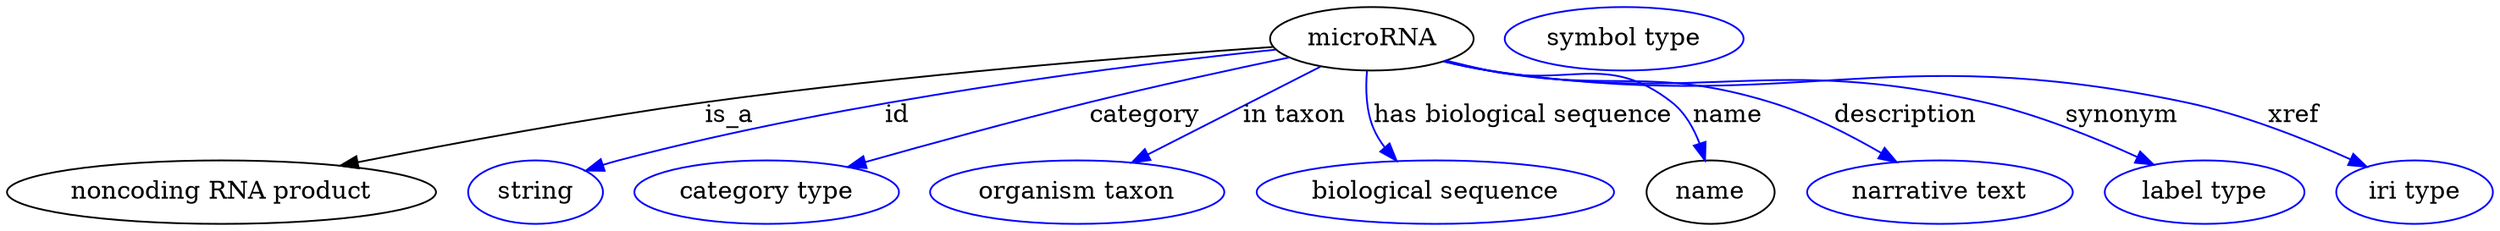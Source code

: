 digraph {
	graph [bb="0,0,1150.5,123"];
	node [label="\N"];
	microRNA	 [height=0.5,
		label=microRNA,
		pos="634.14,105",
		width=1.3902];
	"noncoding RNA product"	 [height=0.5,
		pos="98.141,18",
		width=2.7261];
	microRNA -> "noncoding RNA product"	 [label=is_a,
		lp="336.14,61.5",
		pos="e,155.66,32.679 585.21,100.9 524.1,95.411 416.45,84.533 325.14,69 271.09,59.806 210.54,46.024 165.58,35.104"];
	id	 [color=blue,
		height=0.5,
		label=string,
		pos="245.14,18",
		width=0.84854];
	microRNA -> id	 [color=blue,
		label=id,
		lp="413.64,61.5",
		pos="e,268.92,29.72 586.67,99.251 518.67,90.204 390.15,70.073 285.14,36 282.88,35.266 280.58,34.444 278.27,33.565",
		style=solid];
	category	 [color=blue,
		height=0.5,
		label="category type",
		pos="352.14,18",
		width=1.6249];
	microRNA -> category	 [color=blue,
		label=category,
		lp="528.64,61.5",
		pos="e,390.96,31.531 593.61,94.243 568.12,87.342 534.6,78.015 505.14,69 470.02,58.253 430.72,45.13 400.75,34.887",
		style=solid];
	"in taxon"	 [color=blue,
		height=0.5,
		label="organism taxon",
		pos="494.14,18",
		width=1.8234];
	microRNA -> "in taxon"	 [color=blue,
		label="in taxon",
		lp="595.64,61.5",
		pos="e,520.73,34.526 608.79,89.245 586.61,75.464 554.17,55.306 529.46,39.947",
		style=solid];
	"has biological sequence"	 [color=blue,
		height=0.5,
		label="biological sequence",
		pos="658.14,18",
		width=2.2387];
	microRNA -> "has biological sequence"	 [color=blue,
		label="has biological sequence",
		lp="700.14,61.5",
		pos="e,643.87,36.092 632.13,86.688 631.62,76.804 631.96,64.51 635.14,54 636.06,50.974 637.31,47.958 638.75,45.032",
		style=solid];
	name	 [height=0.5,
		pos="787.14,18",
		width=0.84854];
	microRNA -> name	 [color=blue,
		label=name,
		lp="792.64,61.5",
		pos="e,783.62,36.008 672.14,93.094 679.11,91 686.33,88.889 693.14,87 724.93,78.185 740,90.357 765.14,69 772.22,62.987 777.09,54.28 780.4,\
45.756",
		style=solid];
	description	 [color=blue,
		height=0.5,
		label="narrative text",
		pos="893.14,18",
		width=1.6068];
	microRNA -> description	 [color=blue,
		label=description,
		lp="873.64,61.5",
		pos="e,871.75,34.93 671.06,92.835 678.33,90.696 685.94,88.635 693.14,87 745.31,75.164 762.01,87.644 812.14,69 830.37,62.221 848.86,50.982 \
863.56,40.777",
		style=solid];
	synonym	 [color=blue,
		height=0.5,
		label="label type",
		pos="1014.1,18",
		width=1.2638];
	microRNA -> synonym	 [color=blue,
		label=synonym,
		lp="973.64,61.5",
		pos="e,989.03,33.33 670.66,92.541 678.03,90.401 685.78,88.414 693.14,87 787.31,68.907 815.62,94.205 908.14,69 933.43,62.11 960,49.31 \
980.22,38.258",
		style=solid];
	xref	 [color=blue,
		height=0.5,
		label="iri type",
		pos="1114.1,18",
		width=1.011];
	microRNA -> xref	 [color=blue,
		label=xref,
		lp="1055.1,61.5",
		pos="e,1090.8,31.838 670.32,92.484 677.79,90.32 685.66,88.339 693.14,87 828.99,62.692 869.23,102.39 1003.1,69 1030.9,62.073 1060.3,48.266 \
1081.8,36.763",
		style=solid];
	"macromolecular machine_name"	 [color=blue,
		height=0.5,
		label="symbol type",
		pos="757.14,105",
		width=1.5165];
}
